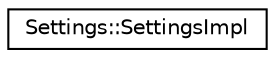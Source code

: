 digraph G
{
  edge [fontname="Helvetica",fontsize="10",labelfontname="Helvetica",labelfontsize="10"];
  node [fontname="Helvetica",fontsize="10",shape=record];
  rankdir="LR";
  Node1 [label="Settings::SettingsImpl",height=0.2,width=0.4,color="black", fillcolor="white", style="filled",URL="$classSettings_1_1SettingsImpl.html"];
}
